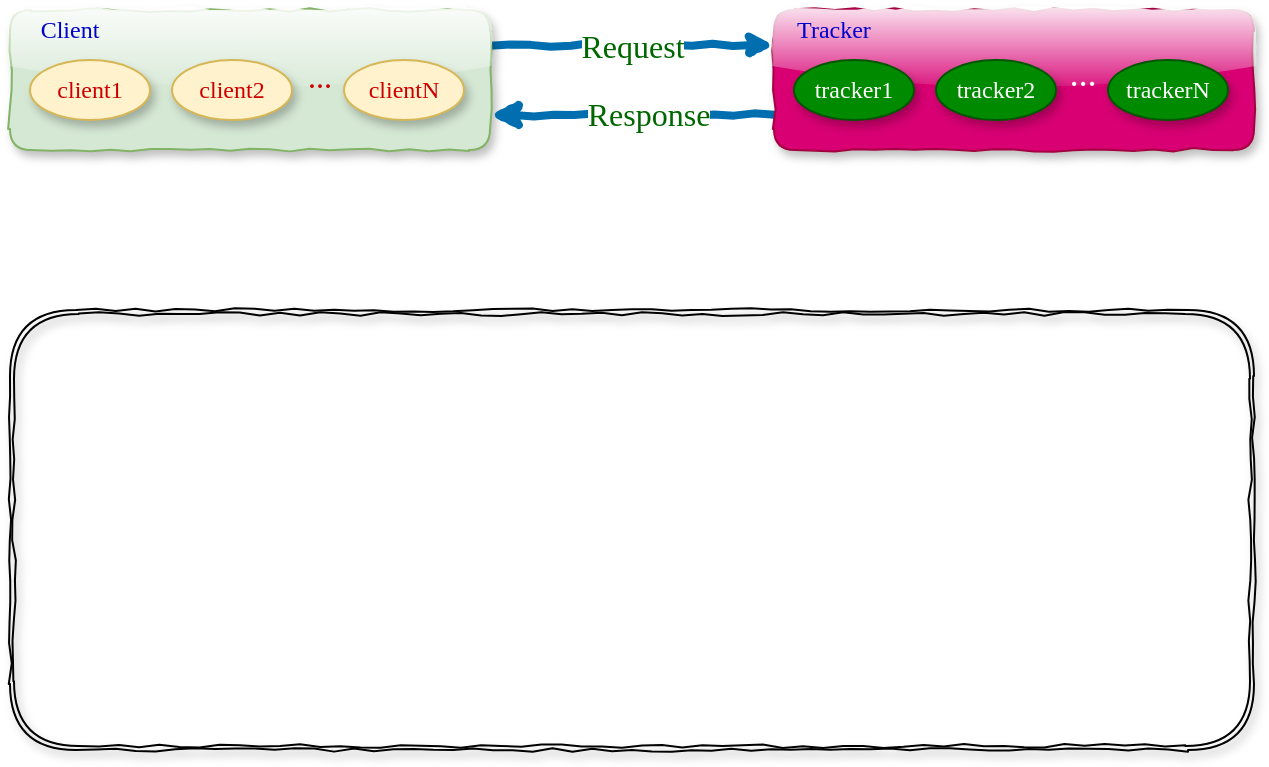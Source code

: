 <mxfile version="10.7.0" type="github"><diagram id="gqce7w7WW1d5889_q0ys" name="第 1 页"><mxGraphModel dx="1398" dy="915" grid="1" gridSize="10" guides="1" tooltips="1" connect="1" arrows="1" fold="1" page="1" pageScale="1" pageWidth="827" pageHeight="1169" math="0" shadow="0"><root><mxCell id="0"/><mxCell id="1" parent="0"/><mxCell id="2ptYTXnFvORGKsEjttlw-15" value="Request" style="edgeStyle=orthogonalEdgeStyle;rounded=0;orthogonalLoop=1;jettySize=auto;html=1;exitX=1;exitY=0.25;exitDx=0;exitDy=0;entryX=0;entryY=0.25;entryDx=0;entryDy=0;fontFamily=Comic Sans MS;fontSize=16;fontColor=#006600;endSize=4;startSize=4;jumpStyle=none;jumpSize=11;comic=1;shadow=0;fillColor=#1ba1e2;strokeColor=#006EAF;strokeWidth=4;" edge="1" parent="1" source="2ptYTXnFvORGKsEjttlw-1" target="2ptYTXnFvORGKsEjttlw-9"><mxGeometry relative="1" as="geometry"/></mxCell><mxCell id="2ptYTXnFvORGKsEjttlw-1" value="" style="rounded=1;whiteSpace=wrap;html=1;fillColor=#d5e8d4;strokeColor=#82b366;shadow=1;comic=1;glass=1;" vertex="1" parent="1"><mxGeometry x="78" y="120" width="240" height="70" as="geometry"/></mxCell><mxCell id="2ptYTXnFvORGKsEjttlw-4" value="client1" style="ellipse;whiteSpace=wrap;html=1;fillColor=#fff2cc;strokeColor=#d6b656;fontFamily=Comic Sans MS;labelBorderColor=none;labelBackgroundColor=none;fontColor=#CC0000;shadow=1;" vertex="1" parent="1"><mxGeometry x="88" y="145" width="60" height="30" as="geometry"/></mxCell><mxCell id="2ptYTXnFvORGKsEjttlw-5" value="client2" style="ellipse;whiteSpace=wrap;html=1;fillColor=#fff2cc;strokeColor=#d6b656;fontFamily=Comic Sans MS;labelBorderColor=none;labelBackgroundColor=none;fontColor=#CC0000;shadow=1;" vertex="1" parent="1"><mxGeometry x="159" y="145" width="60" height="30" as="geometry"/></mxCell><mxCell id="2ptYTXnFvORGKsEjttlw-6" value="clientN" style="ellipse;whiteSpace=wrap;html=1;fillColor=#fff2cc;strokeColor=#d6b656;fontFamily=Comic Sans MS;labelBorderColor=none;labelBackgroundColor=none;fontColor=#CC0000;shadow=1;" vertex="1" parent="1"><mxGeometry x="245" y="145" width="60" height="30" as="geometry"/></mxCell><mxCell id="2ptYTXnFvORGKsEjttlw-7" value="&lt;font color=&quot;#0000cc&quot;&gt;Client&lt;/font&gt;" style="text;html=1;strokeColor=none;fillColor=none;align=center;verticalAlign=middle;whiteSpace=wrap;rounded=0;shadow=1;glass=1;comic=1;labelBackgroundColor=none;fontFamily=Comic Sans MS;fontColor=#CC0000;" vertex="1" parent="1"><mxGeometry x="88" y="120" width="40" height="20" as="geometry"/></mxCell><mxCell id="2ptYTXnFvORGKsEjttlw-8" value="..." style="text;html=1;strokeColor=none;fillColor=none;align=center;verticalAlign=middle;whiteSpace=wrap;rounded=0;shadow=1;glass=1;comic=1;labelBackgroundColor=none;fontFamily=Comic Sans MS;fontColor=#CC0000;fontSize=16;" vertex="1" parent="1"><mxGeometry x="213" y="143" width="40" height="20" as="geometry"/></mxCell><mxCell id="2ptYTXnFvORGKsEjttlw-16" style="edgeStyle=orthogonalEdgeStyle;rounded=0;orthogonalLoop=1;jettySize=auto;html=1;exitX=0;exitY=0.75;exitDx=0;exitDy=0;entryX=1;entryY=0.75;entryDx=0;entryDy=0;fontFamily=Comic Sans MS;fontSize=16;fontColor=#006600;strokeWidth=4;comic=1;fillColor=#1ba1e2;strokeColor=#006EAF;" edge="1" parent="1" source="2ptYTXnFvORGKsEjttlw-9" target="2ptYTXnFvORGKsEjttlw-1"><mxGeometry relative="1" as="geometry"/></mxCell><mxCell id="2ptYTXnFvORGKsEjttlw-17" value="Response" style="text;html=1;resizable=0;points=[];align=center;verticalAlign=middle;labelBackgroundColor=#ffffff;fontSize=16;fontFamily=Comic Sans MS;fontColor=#006600;" vertex="1" connectable="0" parent="2ptYTXnFvORGKsEjttlw-16"><mxGeometry x="-0.111" y="-1" relative="1" as="geometry"><mxPoint as="offset"/></mxGeometry></mxCell><mxCell id="2ptYTXnFvORGKsEjttlw-9" value="" style="rounded=1;whiteSpace=wrap;html=1;fillColor=#d80073;strokeColor=#A50040;shadow=1;comic=1;glass=1;fontColor=#ffffff;" vertex="1" parent="1"><mxGeometry x="460" y="120" width="240" height="70" as="geometry"/></mxCell><mxCell id="2ptYTXnFvORGKsEjttlw-10" value="tracker1" style="ellipse;whiteSpace=wrap;html=1;fillColor=#008a00;strokeColor=#005700;fontFamily=Comic Sans MS;labelBorderColor=none;labelBackgroundColor=none;fontColor=#ffffff;shadow=1;" vertex="1" parent="1"><mxGeometry x="470" y="145" width="60" height="30" as="geometry"/></mxCell><mxCell id="2ptYTXnFvORGKsEjttlw-11" value="tracker2" style="ellipse;whiteSpace=wrap;html=1;fillColor=#008a00;strokeColor=#005700;fontFamily=Comic Sans MS;labelBorderColor=none;labelBackgroundColor=none;fontColor=#ffffff;shadow=1;" vertex="1" parent="1"><mxGeometry x="541" y="145" width="60" height="30" as="geometry"/></mxCell><mxCell id="2ptYTXnFvORGKsEjttlw-12" value="trackerN" style="ellipse;whiteSpace=wrap;html=1;fillColor=#008a00;strokeColor=#005700;fontFamily=Comic Sans MS;labelBorderColor=none;labelBackgroundColor=none;fontColor=#ffffff;shadow=1;" vertex="1" parent="1"><mxGeometry x="627" y="145" width="60" height="30" as="geometry"/></mxCell><mxCell id="2ptYTXnFvORGKsEjttlw-13" value="&lt;font color=&quot;#0000cc&quot;&gt;Tracker&lt;/font&gt;" style="text;html=1;strokeColor=none;fillColor=none;align=center;verticalAlign=middle;whiteSpace=wrap;rounded=0;shadow=1;glass=1;comic=1;labelBackgroundColor=none;fontFamily=Comic Sans MS;fontColor=#CC0000;" vertex="1" parent="1"><mxGeometry x="470" y="120" width="40" height="20" as="geometry"/></mxCell><mxCell id="2ptYTXnFvORGKsEjttlw-14" value="&lt;font color=&quot;#ffffff&quot;&gt;...&lt;/font&gt;" style="text;html=1;align=center;verticalAlign=middle;whiteSpace=wrap;rounded=0;shadow=1;glass=1;comic=1;labelBackgroundColor=none;fontFamily=Comic Sans MS;fillColor=none;fontStyle=2;fontSize=18;fontColor=#006600;" vertex="1" parent="1"><mxGeometry x="595" y="142" width="40" height="20" as="geometry"/></mxCell><mxCell id="2ptYTXnFvORGKsEjttlw-18" value="" style="shape=ext;double=1;rounded=1;whiteSpace=wrap;html=1;shadow=1;glass=1;comic=1;labelBackgroundColor=none;fillColor=none;fontFamily=Comic Sans MS;fontSize=16;fontColor=#006600;" vertex="1" parent="1"><mxGeometry x="78" y="270" width="622" height="220" as="geometry"/></mxCell></root></mxGraphModel></diagram></mxfile>